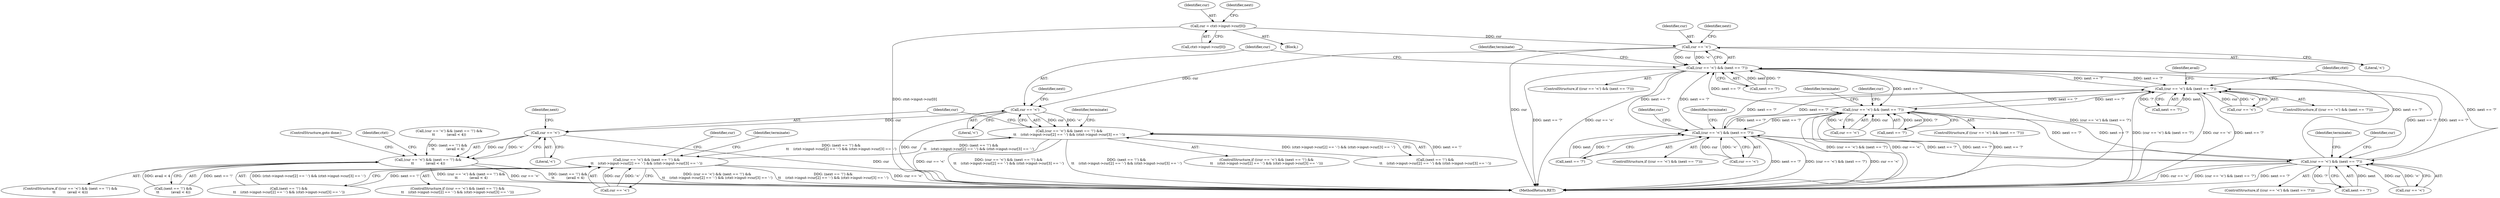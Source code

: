 digraph "0_Chrome_44a637b47793512bfb1d2589d43b8dc492a97629_1@array" {
"1002641" [label="(Call,cur = ctxt->input->cur[0])"];
"1002661" [label="(Call,cur == '<')"];
"1002660" [label="(Call,(cur == '<') && (next == '?'))"];
"1000605" [label="(Call,(cur == '<') && (next == '?'))"];
"1001299" [label="(Call,(cur == '<') && (next == '?'))"];
"1002093" [label="(Call,(cur == '<') && (next == '?'))"];
"1002463" [label="(Call,(cur == '<') && (next == '?'))"];
"1002693" [label="(Call,cur == '<')"];
"1002692" [label="(Call,(cur == '<') && (next == '!') &&\n\t\t    (ctxt->input->cur[2] == '-') && (ctxt->input->cur[3] == '-'))"];
"1002490" [label="(Call,(cur == '<') && (next == '!') &&\n\t\t    (ctxt->input->cur[2] == '-') && (ctxt->input->cur[3] == '-'))"];
"1002745" [label="(Call,cur == '<')"];
"1002744" [label="(Call,(cur == '<') && (next == '!') &&\n\t\t           (avail < 4))"];
"1001310" [label="(Identifier,terminate)"];
"1002474" [label="(Identifier,terminate)"];
"1002662" [label="(Identifier,cur)"];
"1002743" [label="(ControlStructure,if ((cur == '<') && (next == '!') &&\n\t\t           (avail < 4)))"];
"1002643" [label="(Call,ctxt->input->cur[0])"];
"1002663" [label="(Literal,'<')"];
"1000605" [label="(Call,(cur == '<') && (next == '?'))"];
"1001299" [label="(Call,(cur == '<') && (next == '?'))"];
"1001300" [label="(Call,cur == '<')"];
"1002671" [label="(Identifier,terminate)"];
"1002642" [label="(Identifier,cur)"];
"1002127" [label="(Identifier,cur)"];
"1002692" [label="(Call,(cur == '<') && (next == '!') &&\n\t\t    (ctxt->input->cur[2] == '-') && (ctxt->input->cur[3] == '-'))"];
"1002698" [label="(Identifier,next)"];
"1001298" [label="(ControlStructure,if ((cur == '<') && (next == '?')))"];
"1000604" [label="(ControlStructure,if ((cur == '<') && (next == '?')))"];
"1002467" [label="(Call,next == '?')"];
"1001325" [label="(Identifier,cur)"];
"1002745" [label="(Call,cur == '<')"];
"1003335" [label="(MethodReturn,RET)"];
"1002494" [label="(Call,(next == '!') &&\n\t\t    (ctxt->input->cur[2] == '-') && (ctxt->input->cur[3] == '-'))"];
"1002651" [label="(Identifier,next)"];
"1002544" [label="(Identifier,cur)"];
"1002104" [label="(Identifier,terminate)"];
"1000481" [label="(Block,)"];
"1002665" [label="(Identifier,next)"];
"1002691" [label="(ControlStructure,if ((cur == '<') && (next == '!') &&\n\t\t    (ctxt->input->cur[2] == '-') && (ctxt->input->cur[3] == '-')))"];
"1002747" [label="(Literal,'<')"];
"1002094" [label="(Call,cur == '<')"];
"1002092" [label="(ControlStructure,if ((cur == '<') && (next == '?')))"];
"1002660" [label="(Call,(cur == '<') && (next == '?'))"];
"1002723" [label="(Identifier,terminate)"];
"1002696" [label="(Call,(next == '!') &&\n\t\t    (ctxt->input->cur[2] == '-') && (ctxt->input->cur[3] == '-'))"];
"1002746" [label="(Identifier,cur)"];
"1002750" [label="(Identifier,next)"];
"1002464" [label="(Call,cur == '<')"];
"1000615" [label="(Identifier,avail)"];
"1002744" [label="(Call,(cur == '<') && (next == '!') &&\n\t\t           (avail < 4))"];
"1000609" [label="(Call,next == '?')"];
"1002489" [label="(ControlStructure,if ((cur == '<') && (next == '!') &&\n\t\t    (ctxt->input->cur[2] == '-') && (ctxt->input->cur[3] == '-')))"];
"1002659" [label="(ControlStructure,if ((cur == '<') && (next == '?')))"];
"1002661" [label="(Call,cur == '<')"];
"1002490" [label="(Call,(cur == '<') && (next == '!') &&\n\t\t    (ctxt->input->cur[2] == '-') && (ctxt->input->cur[3] == '-'))"];
"1001303" [label="(Call,next == '?')"];
"1002760" [label="(Identifier,ctxt)"];
"1002542" [label="(Call,(cur == '<') && (next == '!') &&\n\t\t           (avail < 4))"];
"1002097" [label="(Call,next == '?')"];
"1002694" [label="(Identifier,cur)"];
"1002641" [label="(Call,cur = ctxt->input->cur[0])"];
"1000606" [label="(Call,cur == '<')"];
"1002093" [label="(Call,(cur == '<') && (next == '?'))"];
"1002695" [label="(Literal,'<')"];
"1002664" [label="(Call,next == '?')"];
"1002693" [label="(Call,cur == '<')"];
"1000810" [label="(Identifier,ctxt)"];
"1002521" [label="(Identifier,terminate)"];
"1002462" [label="(ControlStructure,if ((cur == '<') && (next == '?')))"];
"1002748" [label="(Call,(next == '!') &&\n\t\t           (avail < 4))"];
"1002756" [label="(ControlStructure,goto done;)"];
"1002463" [label="(Call,(cur == '<') && (next == '?'))"];
"1002491" [label="(Call,cur == '<')"];
"1002492" [label="(Identifier,cur)"];
"1002641" -> "1000481"  [label="AST: "];
"1002641" -> "1002643"  [label="CFG: "];
"1002642" -> "1002641"  [label="AST: "];
"1002643" -> "1002641"  [label="AST: "];
"1002651" -> "1002641"  [label="CFG: "];
"1002641" -> "1003335"  [label="DDG: ctxt->input->cur[0]"];
"1002641" -> "1002661"  [label="DDG: cur"];
"1002661" -> "1002660"  [label="AST: "];
"1002661" -> "1002663"  [label="CFG: "];
"1002662" -> "1002661"  [label="AST: "];
"1002663" -> "1002661"  [label="AST: "];
"1002665" -> "1002661"  [label="CFG: "];
"1002660" -> "1002661"  [label="CFG: "];
"1002661" -> "1003335"  [label="DDG: cur"];
"1002661" -> "1002660"  [label="DDG: cur"];
"1002661" -> "1002660"  [label="DDG: '<'"];
"1002661" -> "1002693"  [label="DDG: cur"];
"1002660" -> "1002659"  [label="AST: "];
"1002660" -> "1002664"  [label="CFG: "];
"1002664" -> "1002660"  [label="AST: "];
"1002671" -> "1002660"  [label="CFG: "];
"1002694" -> "1002660"  [label="CFG: "];
"1002660" -> "1003335"  [label="DDG: next == '?'"];
"1002660" -> "1003335"  [label="DDG: cur == '<'"];
"1002660" -> "1003335"  [label="DDG: (cur == '<') && (next == '?')"];
"1002660" -> "1000605"  [label="DDG: next == '?'"];
"1002660" -> "1001299"  [label="DDG: next == '?'"];
"1002660" -> "1002093"  [label="DDG: next == '?'"];
"1002660" -> "1002463"  [label="DDG: next == '?'"];
"1002093" -> "1002660"  [label="DDG: next == '?'"];
"1002463" -> "1002660"  [label="DDG: next == '?'"];
"1000605" -> "1002660"  [label="DDG: next == '?'"];
"1001299" -> "1002660"  [label="DDG: next == '?'"];
"1002664" -> "1002660"  [label="DDG: next"];
"1002664" -> "1002660"  [label="DDG: '?'"];
"1000605" -> "1000604"  [label="AST: "];
"1000605" -> "1000606"  [label="CFG: "];
"1000605" -> "1000609"  [label="CFG: "];
"1000606" -> "1000605"  [label="AST: "];
"1000609" -> "1000605"  [label="AST: "];
"1000615" -> "1000605"  [label="CFG: "];
"1000810" -> "1000605"  [label="CFG: "];
"1000605" -> "1003335"  [label="DDG: (cur == '<') && (next == '?')"];
"1000605" -> "1003335"  [label="DDG: cur == '<'"];
"1000605" -> "1003335"  [label="DDG: next == '?'"];
"1000606" -> "1000605"  [label="DDG: cur"];
"1000606" -> "1000605"  [label="DDG: '<'"];
"1002093" -> "1000605"  [label="DDG: next == '?'"];
"1002463" -> "1000605"  [label="DDG: next == '?'"];
"1001299" -> "1000605"  [label="DDG: next == '?'"];
"1000609" -> "1000605"  [label="DDG: next"];
"1000609" -> "1000605"  [label="DDG: '?'"];
"1000605" -> "1001299"  [label="DDG: next == '?'"];
"1000605" -> "1002093"  [label="DDG: next == '?'"];
"1000605" -> "1002463"  [label="DDG: next == '?'"];
"1001299" -> "1001298"  [label="AST: "];
"1001299" -> "1001300"  [label="CFG: "];
"1001299" -> "1001303"  [label="CFG: "];
"1001300" -> "1001299"  [label="AST: "];
"1001303" -> "1001299"  [label="AST: "];
"1001310" -> "1001299"  [label="CFG: "];
"1001325" -> "1001299"  [label="CFG: "];
"1001299" -> "1003335"  [label="DDG: (cur == '<') && (next == '?')"];
"1001299" -> "1003335"  [label="DDG: cur == '<'"];
"1001299" -> "1003335"  [label="DDG: next == '?'"];
"1001300" -> "1001299"  [label="DDG: cur"];
"1001300" -> "1001299"  [label="DDG: '<'"];
"1001303" -> "1001299"  [label="DDG: next"];
"1001303" -> "1001299"  [label="DDG: '?'"];
"1002093" -> "1001299"  [label="DDG: next == '?'"];
"1002463" -> "1001299"  [label="DDG: next == '?'"];
"1001299" -> "1002093"  [label="DDG: next == '?'"];
"1001299" -> "1002463"  [label="DDG: next == '?'"];
"1002093" -> "1002092"  [label="AST: "];
"1002093" -> "1002094"  [label="CFG: "];
"1002093" -> "1002097"  [label="CFG: "];
"1002094" -> "1002093"  [label="AST: "];
"1002097" -> "1002093"  [label="AST: "];
"1002104" -> "1002093"  [label="CFG: "];
"1002127" -> "1002093"  [label="CFG: "];
"1002093" -> "1003335"  [label="DDG: next == '?'"];
"1002093" -> "1003335"  [label="DDG: (cur == '<') && (next == '?')"];
"1002093" -> "1003335"  [label="DDG: cur == '<'"];
"1002094" -> "1002093"  [label="DDG: cur"];
"1002094" -> "1002093"  [label="DDG: '<'"];
"1002463" -> "1002093"  [label="DDG: next == '?'"];
"1002097" -> "1002093"  [label="DDG: next"];
"1002097" -> "1002093"  [label="DDG: '?'"];
"1002093" -> "1002463"  [label="DDG: next == '?'"];
"1002463" -> "1002462"  [label="AST: "];
"1002463" -> "1002464"  [label="CFG: "];
"1002463" -> "1002467"  [label="CFG: "];
"1002464" -> "1002463"  [label="AST: "];
"1002467" -> "1002463"  [label="AST: "];
"1002474" -> "1002463"  [label="CFG: "];
"1002492" -> "1002463"  [label="CFG: "];
"1002463" -> "1003335"  [label="DDG: cur == '<'"];
"1002463" -> "1003335"  [label="DDG: (cur == '<') && (next == '?')"];
"1002463" -> "1003335"  [label="DDG: next == '?'"];
"1002464" -> "1002463"  [label="DDG: cur"];
"1002464" -> "1002463"  [label="DDG: '<'"];
"1002467" -> "1002463"  [label="DDG: next"];
"1002467" -> "1002463"  [label="DDG: '?'"];
"1002693" -> "1002692"  [label="AST: "];
"1002693" -> "1002695"  [label="CFG: "];
"1002694" -> "1002693"  [label="AST: "];
"1002695" -> "1002693"  [label="AST: "];
"1002698" -> "1002693"  [label="CFG: "];
"1002692" -> "1002693"  [label="CFG: "];
"1002693" -> "1003335"  [label="DDG: cur"];
"1002693" -> "1002692"  [label="DDG: cur"];
"1002693" -> "1002692"  [label="DDG: '<'"];
"1002693" -> "1002745"  [label="DDG: cur"];
"1002692" -> "1002691"  [label="AST: "];
"1002692" -> "1002696"  [label="CFG: "];
"1002696" -> "1002692"  [label="AST: "];
"1002723" -> "1002692"  [label="CFG: "];
"1002746" -> "1002692"  [label="CFG: "];
"1002692" -> "1003335"  [label="DDG: cur == '<'"];
"1002692" -> "1003335"  [label="DDG: (cur == '<') && (next == '!') &&\n\t\t    (ctxt->input->cur[2] == '-') && (ctxt->input->cur[3] == '-')"];
"1002692" -> "1003335"  [label="DDG: (next == '!') &&\n\t\t    (ctxt->input->cur[2] == '-') && (ctxt->input->cur[3] == '-')"];
"1002692" -> "1002490"  [label="DDG: (next == '!') &&\n\t\t    (ctxt->input->cur[2] == '-') && (ctxt->input->cur[3] == '-')"];
"1002696" -> "1002692"  [label="DDG: next == '!'"];
"1002696" -> "1002692"  [label="DDG: (ctxt->input->cur[2] == '-') && (ctxt->input->cur[3] == '-')"];
"1002490" -> "1002692"  [label="DDG: (next == '!') &&\n\t\t    (ctxt->input->cur[2] == '-') && (ctxt->input->cur[3] == '-')"];
"1002490" -> "1002489"  [label="AST: "];
"1002490" -> "1002491"  [label="CFG: "];
"1002490" -> "1002494"  [label="CFG: "];
"1002491" -> "1002490"  [label="AST: "];
"1002494" -> "1002490"  [label="AST: "];
"1002521" -> "1002490"  [label="CFG: "];
"1002544" -> "1002490"  [label="CFG: "];
"1002490" -> "1003335"  [label="DDG: (cur == '<') && (next == '!') &&\n\t\t    (ctxt->input->cur[2] == '-') && (ctxt->input->cur[3] == '-')"];
"1002490" -> "1003335"  [label="DDG: (next == '!') &&\n\t\t    (ctxt->input->cur[2] == '-') && (ctxt->input->cur[3] == '-')"];
"1002490" -> "1003335"  [label="DDG: cur == '<'"];
"1002491" -> "1002490"  [label="DDG: cur"];
"1002491" -> "1002490"  [label="DDG: '<'"];
"1002494" -> "1002490"  [label="DDG: next == '!'"];
"1002494" -> "1002490"  [label="DDG: (ctxt->input->cur[2] == '-') && (ctxt->input->cur[3] == '-')"];
"1002745" -> "1002744"  [label="AST: "];
"1002745" -> "1002747"  [label="CFG: "];
"1002746" -> "1002745"  [label="AST: "];
"1002747" -> "1002745"  [label="AST: "];
"1002750" -> "1002745"  [label="CFG: "];
"1002744" -> "1002745"  [label="CFG: "];
"1002745" -> "1003335"  [label="DDG: cur"];
"1002745" -> "1002744"  [label="DDG: cur"];
"1002745" -> "1002744"  [label="DDG: '<'"];
"1002744" -> "1002743"  [label="AST: "];
"1002744" -> "1002748"  [label="CFG: "];
"1002748" -> "1002744"  [label="AST: "];
"1002756" -> "1002744"  [label="CFG: "];
"1002760" -> "1002744"  [label="CFG: "];
"1002744" -> "1003335"  [label="DDG: (cur == '<') && (next == '!') &&\n\t\t           (avail < 4)"];
"1002744" -> "1003335"  [label="DDG: cur == '<'"];
"1002744" -> "1003335"  [label="DDG: (next == '!') &&\n\t\t           (avail < 4)"];
"1002542" -> "1002744"  [label="DDG: (next == '!') &&\n\t\t           (avail < 4)"];
"1002748" -> "1002744"  [label="DDG: next == '!'"];
"1002748" -> "1002744"  [label="DDG: avail < 4"];
}
